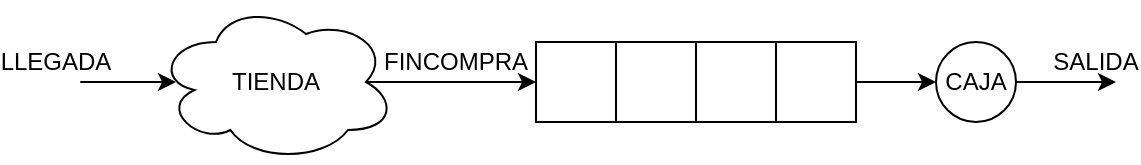 <mxfile version="13.0.3" type="device"><diagram id="OKaoxaPsNvtB-bmjbsku" name="Page-1"><mxGraphModel dx="1092" dy="816" grid="1" gridSize="10" guides="1" tooltips="1" connect="1" arrows="1" fold="1" page="1" pageScale="1" pageWidth="850" pageHeight="1100" math="0" shadow="0"><root><mxCell id="0"/><mxCell id="1" parent="0"/><mxCell id="9MRzjSYpbf_eL3Kgz5MR-1" value="" style="whiteSpace=wrap;html=1;aspect=fixed;" parent="1" vertex="1"><mxGeometry x="310" y="80" width="40" height="40" as="geometry"/></mxCell><mxCell id="9MRzjSYpbf_eL3Kgz5MR-2" value="" style="whiteSpace=wrap;html=1;aspect=fixed;" parent="1" vertex="1"><mxGeometry x="350" y="80" width="40" height="40" as="geometry"/></mxCell><mxCell id="9MRzjSYpbf_eL3Kgz5MR-3" value="" style="whiteSpace=wrap;html=1;aspect=fixed;" parent="1" vertex="1"><mxGeometry x="390" y="80" width="40" height="40" as="geometry"/></mxCell><mxCell id="9MRzjSYpbf_eL3Kgz5MR-4" value="" style="whiteSpace=wrap;html=1;aspect=fixed;" parent="1" vertex="1"><mxGeometry x="430" y="80" width="40" height="40" as="geometry"/></mxCell><mxCell id="9MRzjSYpbf_eL3Kgz5MR-5" value="CAJA" style="ellipse;whiteSpace=wrap;html=1;aspect=fixed;" parent="1" vertex="1"><mxGeometry x="510" y="80" width="40" height="40" as="geometry"/></mxCell><mxCell id="9MRzjSYpbf_eL3Kgz5MR-6" value="" style="endArrow=classic;html=1;entryX=0;entryY=0.5;entryDx=0;entryDy=0;exitX=0.875;exitY=0.5;exitDx=0;exitDy=0;exitPerimeter=0;" parent="1" target="9MRzjSYpbf_eL3Kgz5MR-1" edge="1" source="bly12c62l4yH1Q2G2MYs-3"><mxGeometry width="50" height="50" relative="1" as="geometry"><mxPoint x="230" y="100" as="sourcePoint"/><mxPoint x="450" y="390" as="targetPoint"/></mxGeometry></mxCell><mxCell id="9MRzjSYpbf_eL3Kgz5MR-7" value="" style="endArrow=classic;html=1;entryX=0;entryY=0.5;entryDx=0;entryDy=0;exitX=1;exitY=0.5;exitDx=0;exitDy=0;" parent="1" source="9MRzjSYpbf_eL3Kgz5MR-4" target="9MRzjSYpbf_eL3Kgz5MR-5" edge="1"><mxGeometry width="50" height="50" relative="1" as="geometry"><mxPoint x="280" y="110" as="sourcePoint"/><mxPoint x="320" y="110" as="targetPoint"/></mxGeometry></mxCell><mxCell id="9MRzjSYpbf_eL3Kgz5MR-9" value="" style="endArrow=classic;html=1;exitX=1;exitY=0.5;exitDx=0;exitDy=0;entryX=0.75;entryY=1;entryDx=0;entryDy=0;" parent="1" source="9MRzjSYpbf_eL3Kgz5MR-5" edge="1" target="bly12c62l4yH1Q2G2MYs-2"><mxGeometry width="50" height="50" relative="1" as="geometry"><mxPoint x="555" y="440" as="sourcePoint"/><mxPoint x="555" y="100" as="targetPoint"/></mxGeometry></mxCell><mxCell id="bly12c62l4yH1Q2G2MYs-1" value="LLEGADA" style="text;html=1;strokeColor=none;fillColor=none;align=center;verticalAlign=middle;whiteSpace=wrap;rounded=0;" vertex="1" parent="1"><mxGeometry x="50" y="80" width="40" height="20" as="geometry"/></mxCell><mxCell id="bly12c62l4yH1Q2G2MYs-2" value="SALIDA" style="text;html=1;strokeColor=none;fillColor=none;align=center;verticalAlign=middle;whiteSpace=wrap;rounded=0;" vertex="1" parent="1"><mxGeometry x="570" y="80" width="40" height="20" as="geometry"/></mxCell><mxCell id="bly12c62l4yH1Q2G2MYs-3" value="TIENDA" style="ellipse;shape=cloud;whiteSpace=wrap;html=1;" vertex="1" parent="1"><mxGeometry x="120" y="60" width="120" height="80" as="geometry"/></mxCell><mxCell id="bly12c62l4yH1Q2G2MYs-4" value="" style="endArrow=classic;html=1;" edge="1" parent="1"><mxGeometry width="50" height="50" relative="1" as="geometry"><mxPoint x="90" y="100" as="sourcePoint"/><mxPoint x="130" y="100" as="targetPoint"/><Array as="points"><mxPoint x="80" y="100"/><mxPoint x="90" y="100"/></Array></mxGeometry></mxCell><mxCell id="bly12c62l4yH1Q2G2MYs-5" value="FINCOMPRA" style="text;html=1;strokeColor=none;fillColor=none;align=center;verticalAlign=middle;whiteSpace=wrap;rounded=0;" vertex="1" parent="1"><mxGeometry x="250" y="80" width="40" height="20" as="geometry"/></mxCell></root></mxGraphModel></diagram></mxfile>